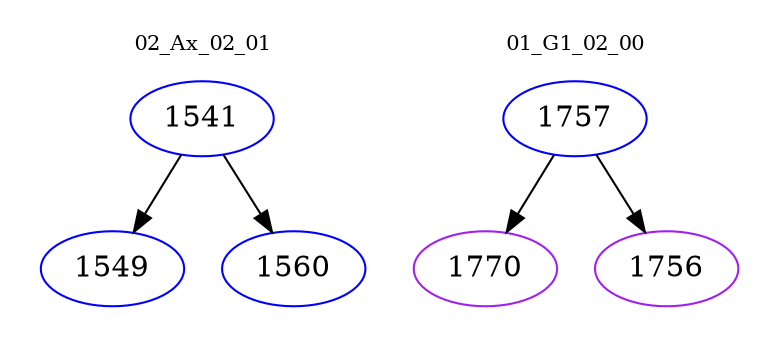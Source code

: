 digraph{
subgraph cluster_0 {
color = white
label = "02_Ax_02_01";
fontsize=10;
T0_1541 [label="1541", color="blue"]
T0_1541 -> T0_1549 [color="black"]
T0_1549 [label="1549", color="blue"]
T0_1541 -> T0_1560 [color="black"]
T0_1560 [label="1560", color="blue"]
}
subgraph cluster_1 {
color = white
label = "01_G1_02_00";
fontsize=10;
T1_1757 [label="1757", color="blue"]
T1_1757 -> T1_1770 [color="black"]
T1_1770 [label="1770", color="purple"]
T1_1757 -> T1_1756 [color="black"]
T1_1756 [label="1756", color="purple"]
}
}
